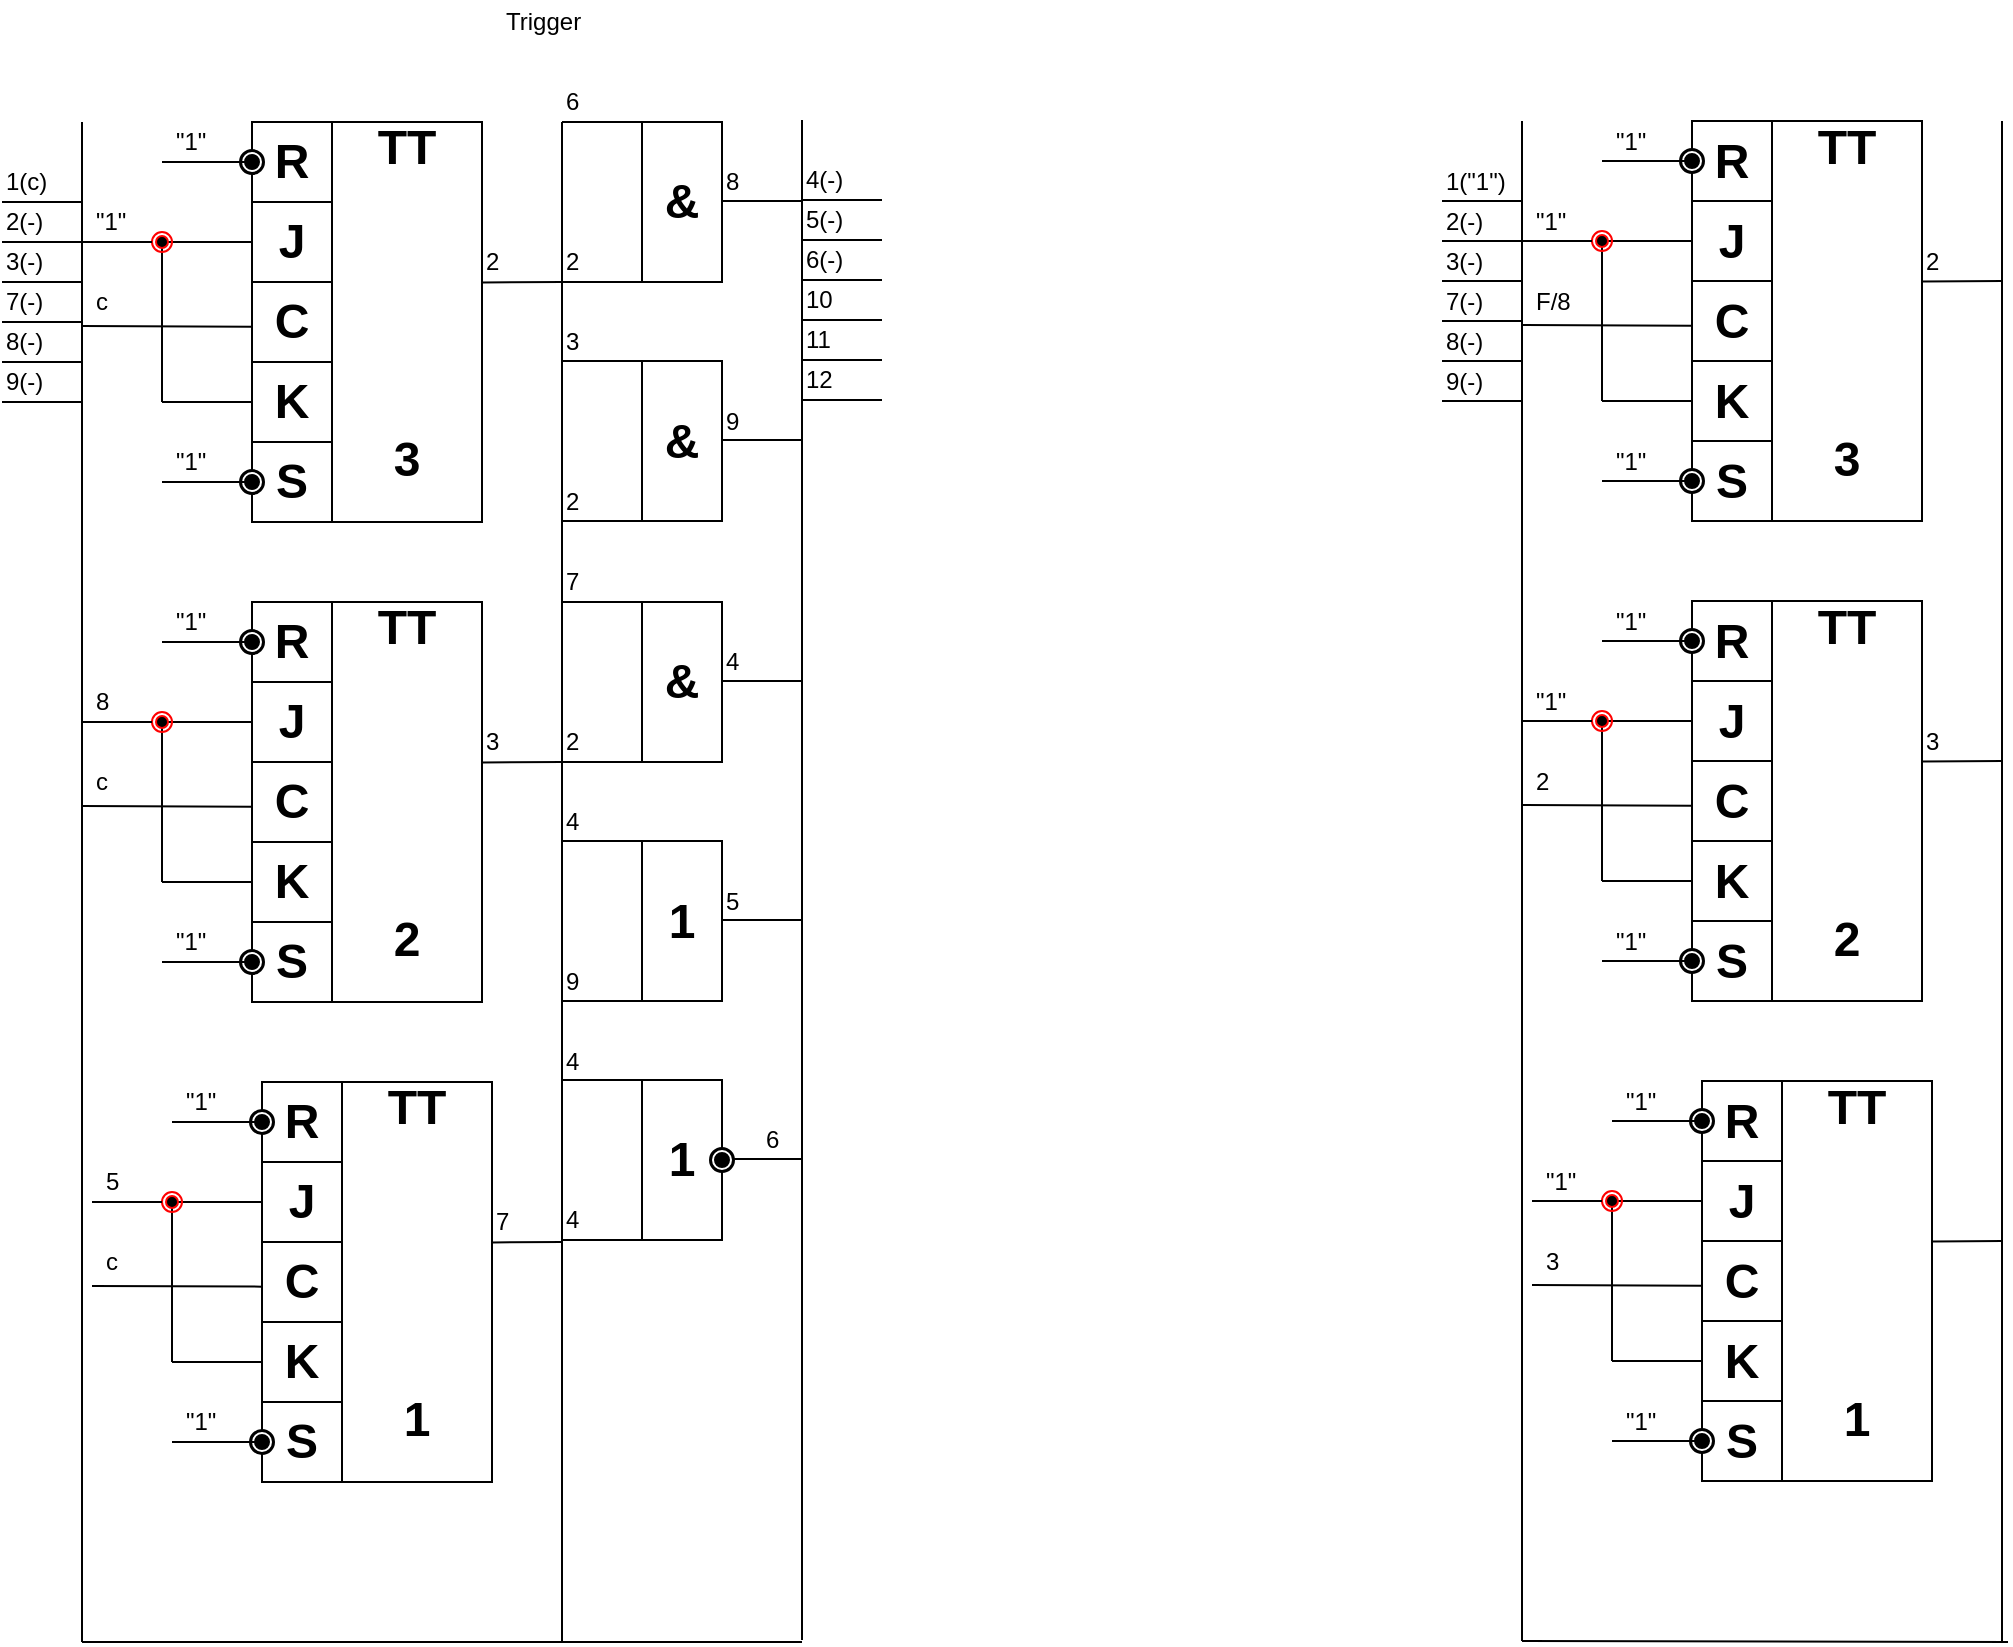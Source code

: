 <mxfile version="12.2.4" type="github" pages="1">
  <diagram name="Page-1" id="2a216829-ef6e-dabb-86c1-c78162f3ba2b">
    <mxGraphModel dx="805" dy="818" grid="0" gridSize="10" guides="1" tooltips="1" connect="1" arrows="1" fold="1" page="0" pageScale="1" pageWidth="850" pageHeight="1100" background="#ffffff" math="0" shadow="0">
      <root>
        <mxCell id="0"/>
        <mxCell id="1" parent="0"/>
        <mxCell id="k1dP0LPrzY52dlOJO-ra-1" value="" style="endArrow=none;html=1;" parent="1" edge="1">
          <mxGeometry width="50" height="50" relative="1" as="geometry">
            <mxPoint x="80" y="800" as="sourcePoint"/>
            <mxPoint x="80" y="40" as="targetPoint"/>
          </mxGeometry>
        </mxCell>
        <mxCell id="k1dP0LPrzY52dlOJO-ra-2" value="" style="endArrow=none;html=1;" parent="1" edge="1">
          <mxGeometry width="50" height="50" relative="1" as="geometry">
            <mxPoint x="80" y="800" as="sourcePoint"/>
            <mxPoint x="440" y="800" as="targetPoint"/>
          </mxGeometry>
        </mxCell>
        <mxCell id="k1dP0LPrzY52dlOJO-ra-4" value="" style="endArrow=none;html=1;" parent="1" edge="1">
          <mxGeometry width="50" height="50" relative="1" as="geometry">
            <mxPoint x="440" y="799" as="sourcePoint"/>
            <mxPoint x="440" y="39" as="targetPoint"/>
          </mxGeometry>
        </mxCell>
        <mxCell id="k1dP0LPrzY52dlOJO-ra-5" value="6" style="text;html=1;resizable=0;points=[];autosize=1;align=left;verticalAlign=top;spacingTop=-4;" parent="1" vertex="1">
          <mxGeometry x="320" y="20" width="20" height="20" as="geometry"/>
        </mxCell>
        <mxCell id="k1dP0LPrzY52dlOJO-ra-6" value="&lt;h1 style=&quot;line-height: 80%&quot;&gt;&amp;nbsp; &amp;nbsp; &amp;nbsp; TT&lt;/h1&gt;&lt;div&gt;&lt;br&gt;&lt;/div&gt;&lt;div&gt;&lt;br&gt;&lt;/div&gt;&lt;div&gt;&lt;br&gt;&lt;/div&gt;&lt;div&gt;&lt;br&gt;&lt;/div&gt;&lt;div&gt;&lt;br&gt;&lt;/div&gt;&lt;div&gt;&amp;nbsp;&lt;/div&gt;&lt;div&gt;&lt;br&gt;&lt;/div&gt;&lt;h1&gt;&amp;nbsp; &amp;nbsp; &amp;nbsp; 3&lt;/h1&gt;&lt;div&gt;&lt;br&gt;&lt;/div&gt;" style="rounded=0;whiteSpace=wrap;html=1;" parent="1" vertex="1">
          <mxGeometry x="165" y="40" width="115" height="200" as="geometry"/>
        </mxCell>
        <mxCell id="k1dP0LPrzY52dlOJO-ra-7" value="&lt;h1&gt;R&lt;/h1&gt;" style="rounded=0;whiteSpace=wrap;html=1;" parent="1" vertex="1">
          <mxGeometry x="165" y="40" width="40" height="40" as="geometry"/>
        </mxCell>
        <mxCell id="k1dP0LPrzY52dlOJO-ra-8" value="&lt;h1&gt;J&lt;/h1&gt;" style="rounded=0;whiteSpace=wrap;html=1;" parent="1" vertex="1">
          <mxGeometry x="165" y="80" width="40" height="40" as="geometry"/>
        </mxCell>
        <mxCell id="k1dP0LPrzY52dlOJO-ra-9" value="&lt;h1&gt;C&lt;/h1&gt;" style="rounded=0;whiteSpace=wrap;html=1;" parent="1" vertex="1">
          <mxGeometry x="165" y="120" width="40" height="40" as="geometry"/>
        </mxCell>
        <mxCell id="k1dP0LPrzY52dlOJO-ra-10" value="&lt;h1&gt;K&lt;/h1&gt;" style="rounded=0;whiteSpace=wrap;html=1;" parent="1" vertex="1">
          <mxGeometry x="165" y="160" width="40" height="40" as="geometry"/>
        </mxCell>
        <mxCell id="k1dP0LPrzY52dlOJO-ra-11" value="&lt;h1&gt;S&lt;/h1&gt;" style="rounded=0;whiteSpace=wrap;html=1;" parent="1" vertex="1">
          <mxGeometry x="165" y="200" width="40" height="40" as="geometry"/>
        </mxCell>
        <mxCell id="k1dP0LPrzY52dlOJO-ra-12" value="" style="endArrow=none;html=1;entryX=0;entryY=0.5;entryDx=0;entryDy=0;" parent="1" source="WL3TQ0erAcFO7EWSoYhy-1" target="k1dP0LPrzY52dlOJO-ra-8" edge="1">
          <mxGeometry width="50" height="50" relative="1" as="geometry">
            <mxPoint x="80" y="100" as="sourcePoint"/>
            <mxPoint x="120" y="100" as="targetPoint"/>
            <Array as="points">
              <mxPoint x="120" y="100"/>
            </Array>
          </mxGeometry>
        </mxCell>
        <mxCell id="k1dP0LPrzY52dlOJO-ra-13" value="" style="shape=mxgraph.bpmn.shape;html=1;verticalLabelPosition=bottom;labelBackgroundColor=#ffffff;verticalAlign=top;align=center;perimeter=ellipsePerimeter;outlineConnect=0;outline=end;symbol=terminate;" parent="1" vertex="1">
          <mxGeometry x="160" y="55" width="10" height="10" as="geometry"/>
        </mxCell>
        <mxCell id="k1dP0LPrzY52dlOJO-ra-14" value="" style="shape=mxgraph.bpmn.shape;html=1;verticalLabelPosition=bottom;labelBackgroundColor=#ffffff;verticalAlign=top;align=center;perimeter=ellipsePerimeter;outlineConnect=0;outline=end;symbol=terminate;" parent="1" vertex="1">
          <mxGeometry x="160" y="215" width="10" height="10" as="geometry"/>
        </mxCell>
        <mxCell id="k1dP0LPrzY52dlOJO-ra-16" value="" style="endArrow=none;html=1;" parent="1" edge="1">
          <mxGeometry width="50" height="50" relative="1" as="geometry">
            <mxPoint x="120" y="180" as="sourcePoint"/>
            <mxPoint x="120" y="100" as="targetPoint"/>
          </mxGeometry>
        </mxCell>
        <mxCell id="k1dP0LPrzY52dlOJO-ra-17" value="" style="endArrow=none;html=1;entryX=0;entryY=0.5;entryDx=0;entryDy=0;" parent="1" target="k1dP0LPrzY52dlOJO-ra-10" edge="1">
          <mxGeometry width="50" height="50" relative="1" as="geometry">
            <mxPoint x="120" y="180" as="sourcePoint"/>
            <mxPoint x="120" y="100" as="targetPoint"/>
          </mxGeometry>
        </mxCell>
        <mxCell id="k1dP0LPrzY52dlOJO-ra-18" value="" style="endArrow=none;html=1;entryX=0;entryY=0.5;entryDx=0;entryDy=0;" parent="1" edge="1">
          <mxGeometry width="50" height="50" relative="1" as="geometry">
            <mxPoint x="120" y="220" as="sourcePoint"/>
            <mxPoint x="165" y="220" as="targetPoint"/>
          </mxGeometry>
        </mxCell>
        <mxCell id="k1dP0LPrzY52dlOJO-ra-19" value="&quot;1&quot;" style="text;html=1;resizable=0;points=[];autosize=1;align=left;verticalAlign=top;spacingTop=-4;" parent="1" vertex="1">
          <mxGeometry x="125" y="200" width="30" height="20" as="geometry"/>
        </mxCell>
        <mxCell id="k1dP0LPrzY52dlOJO-ra-20" value="" style="endArrow=none;html=1;entryX=0;entryY=0.5;entryDx=0;entryDy=0;" parent="1" edge="1">
          <mxGeometry width="50" height="50" relative="1" as="geometry">
            <mxPoint x="120" y="60" as="sourcePoint"/>
            <mxPoint x="165" y="60" as="targetPoint"/>
          </mxGeometry>
        </mxCell>
        <mxCell id="k1dP0LPrzY52dlOJO-ra-21" value="&quot;1&quot;" style="text;html=1;resizable=0;points=[];autosize=1;align=left;verticalAlign=top;spacingTop=-4;" parent="1" vertex="1">
          <mxGeometry x="125" y="40" width="30" height="20" as="geometry"/>
        </mxCell>
        <mxCell id="k1dP0LPrzY52dlOJO-ra-22" value="&quot;1&quot;" style="text;html=1;resizable=0;points=[];autosize=1;align=left;verticalAlign=top;spacingTop=-4;" parent="1" vertex="1">
          <mxGeometry x="85" y="80" width="30" height="20" as="geometry"/>
        </mxCell>
        <mxCell id="k1dP0LPrzY52dlOJO-ra-23" value="" style="endArrow=none;html=1;" parent="1" edge="1">
          <mxGeometry width="50" height="50" relative="1" as="geometry">
            <mxPoint x="40" y="80" as="sourcePoint"/>
            <mxPoint x="80" y="80" as="targetPoint"/>
          </mxGeometry>
        </mxCell>
        <mxCell id="k1dP0LPrzY52dlOJO-ra-24" value="" style="endArrow=none;html=1;" parent="1" edge="1">
          <mxGeometry width="50" height="50" relative="1" as="geometry">
            <mxPoint x="40" y="100" as="sourcePoint"/>
            <mxPoint x="80" y="100" as="targetPoint"/>
          </mxGeometry>
        </mxCell>
        <mxCell id="k1dP0LPrzY52dlOJO-ra-25" value="" style="endArrow=none;html=1;" parent="1" edge="1">
          <mxGeometry width="50" height="50" relative="1" as="geometry">
            <mxPoint x="40" y="120" as="sourcePoint"/>
            <mxPoint x="80" y="120" as="targetPoint"/>
          </mxGeometry>
        </mxCell>
        <mxCell id="k1dP0LPrzY52dlOJO-ra-26" value="" style="endArrow=none;html=1;" parent="1" edge="1">
          <mxGeometry width="50" height="50" relative="1" as="geometry">
            <mxPoint x="40" y="140" as="sourcePoint"/>
            <mxPoint x="80" y="140" as="targetPoint"/>
          </mxGeometry>
        </mxCell>
        <mxCell id="k1dP0LPrzY52dlOJO-ra-27" value="" style="endArrow=none;html=1;" parent="1" edge="1">
          <mxGeometry width="50" height="50" relative="1" as="geometry">
            <mxPoint x="40" y="160" as="sourcePoint"/>
            <mxPoint x="80" y="160" as="targetPoint"/>
          </mxGeometry>
        </mxCell>
        <mxCell id="k1dP0LPrzY52dlOJO-ra-28" value="" style="endArrow=none;html=1;" parent="1" edge="1">
          <mxGeometry width="50" height="50" relative="1" as="geometry">
            <mxPoint x="40" y="180.0" as="sourcePoint"/>
            <mxPoint x="80" y="180.0" as="targetPoint"/>
          </mxGeometry>
        </mxCell>
        <mxCell id="k1dP0LPrzY52dlOJO-ra-29" value="1(c)" style="text;html=1;resizable=0;points=[];autosize=1;align=left;verticalAlign=top;spacingTop=-4;" parent="1" vertex="1">
          <mxGeometry x="40" y="60" width="40" height="20" as="geometry"/>
        </mxCell>
        <mxCell id="k1dP0LPrzY52dlOJO-ra-30" value="2(-)" style="text;html=1;resizable=0;points=[];autosize=1;align=left;verticalAlign=top;spacingTop=-4;" parent="1" vertex="1">
          <mxGeometry x="40" y="80" width="30" height="20" as="geometry"/>
        </mxCell>
        <mxCell id="k1dP0LPrzY52dlOJO-ra-31" value="3(-)" style="text;html=1;resizable=0;points=[];autosize=1;align=left;verticalAlign=top;spacingTop=-4;" parent="1" vertex="1">
          <mxGeometry x="40" y="100" width="30" height="20" as="geometry"/>
        </mxCell>
        <mxCell id="k1dP0LPrzY52dlOJO-ra-32" value="7(-)" style="text;html=1;resizable=0;points=[];autosize=1;align=left;verticalAlign=top;spacingTop=-4;" parent="1" vertex="1">
          <mxGeometry x="40" y="120" width="30" height="20" as="geometry"/>
        </mxCell>
        <mxCell id="k1dP0LPrzY52dlOJO-ra-33" value="8(-)" style="text;html=1;resizable=0;points=[];autosize=1;align=left;verticalAlign=top;spacingTop=-4;" parent="1" vertex="1">
          <mxGeometry x="40" y="140" width="30" height="20" as="geometry"/>
        </mxCell>
        <mxCell id="k1dP0LPrzY52dlOJO-ra-35" value="9(-)" style="text;html=1;resizable=0;points=[];autosize=1;align=left;verticalAlign=top;spacingTop=-4;" parent="1" vertex="1">
          <mxGeometry x="40" y="160" width="30" height="20" as="geometry"/>
        </mxCell>
        <mxCell id="k1dP0LPrzY52dlOJO-ra-36" value="" style="endArrow=none;html=1;" parent="1" edge="1">
          <mxGeometry width="50" height="50" relative="1" as="geometry">
            <mxPoint x="440" y="79" as="sourcePoint"/>
            <mxPoint x="480" y="79" as="targetPoint"/>
          </mxGeometry>
        </mxCell>
        <mxCell id="k1dP0LPrzY52dlOJO-ra-37" value="" style="endArrow=none;html=1;" parent="1" edge="1">
          <mxGeometry width="50" height="50" relative="1" as="geometry">
            <mxPoint x="440" y="99" as="sourcePoint"/>
            <mxPoint x="480" y="99" as="targetPoint"/>
          </mxGeometry>
        </mxCell>
        <mxCell id="k1dP0LPrzY52dlOJO-ra-38" value="" style="endArrow=none;html=1;" parent="1" edge="1">
          <mxGeometry width="50" height="50" relative="1" as="geometry">
            <mxPoint x="440" y="119" as="sourcePoint"/>
            <mxPoint x="480" y="119" as="targetPoint"/>
          </mxGeometry>
        </mxCell>
        <mxCell id="k1dP0LPrzY52dlOJO-ra-39" value="" style="endArrow=none;html=1;" parent="1" edge="1">
          <mxGeometry width="50" height="50" relative="1" as="geometry">
            <mxPoint x="440" y="139" as="sourcePoint"/>
            <mxPoint x="480" y="139" as="targetPoint"/>
          </mxGeometry>
        </mxCell>
        <mxCell id="k1dP0LPrzY52dlOJO-ra-40" value="" style="endArrow=none;html=1;" parent="1" edge="1">
          <mxGeometry width="50" height="50" relative="1" as="geometry">
            <mxPoint x="440" y="159" as="sourcePoint"/>
            <mxPoint x="480" y="159" as="targetPoint"/>
          </mxGeometry>
        </mxCell>
        <mxCell id="k1dP0LPrzY52dlOJO-ra-41" value="" style="endArrow=none;html=1;" parent="1" edge="1">
          <mxGeometry width="50" height="50" relative="1" as="geometry">
            <mxPoint x="440" y="179" as="sourcePoint"/>
            <mxPoint x="480" y="179" as="targetPoint"/>
          </mxGeometry>
        </mxCell>
        <mxCell id="k1dP0LPrzY52dlOJO-ra-42" value="4(-)" style="text;html=1;resizable=0;points=[];autosize=1;align=left;verticalAlign=top;spacingTop=-4;" parent="1" vertex="1">
          <mxGeometry x="440" y="59" width="30" height="20" as="geometry"/>
        </mxCell>
        <mxCell id="k1dP0LPrzY52dlOJO-ra-43" value="5(-)" style="text;html=1;resizable=0;points=[];autosize=1;align=left;verticalAlign=top;spacingTop=-4;" parent="1" vertex="1">
          <mxGeometry x="440" y="79" width="30" height="20" as="geometry"/>
        </mxCell>
        <mxCell id="k1dP0LPrzY52dlOJO-ra-44" value="6(-)" style="text;html=1;resizable=0;points=[];autosize=1;align=left;verticalAlign=top;spacingTop=-4;" parent="1" vertex="1">
          <mxGeometry x="440" y="99" width="30" height="20" as="geometry"/>
        </mxCell>
        <mxCell id="k1dP0LPrzY52dlOJO-ra-45" value="10" style="text;html=1;resizable=0;points=[];autosize=1;align=left;verticalAlign=top;spacingTop=-4;" parent="1" vertex="1">
          <mxGeometry x="440" y="119" width="30" height="20" as="geometry"/>
        </mxCell>
        <mxCell id="k1dP0LPrzY52dlOJO-ra-46" value="11" style="text;html=1;resizable=0;points=[];autosize=1;align=left;verticalAlign=top;spacingTop=-4;" parent="1" vertex="1">
          <mxGeometry x="440" y="139" width="30" height="20" as="geometry"/>
        </mxCell>
        <mxCell id="k1dP0LPrzY52dlOJO-ra-47" value="12" style="text;html=1;resizable=0;points=[];autosize=1;align=left;verticalAlign=top;spacingTop=-4;" parent="1" vertex="1">
          <mxGeometry x="440" y="159" width="30" height="20" as="geometry"/>
        </mxCell>
        <mxCell id="WL3TQ0erAcFO7EWSoYhy-1" value="" style="ellipse;html=1;shape=endState;fillColor=#000000;strokeColor=#ff0000;" parent="1" vertex="1">
          <mxGeometry x="115" y="95" width="10" height="10" as="geometry"/>
        </mxCell>
        <mxCell id="WL3TQ0erAcFO7EWSoYhy-2" value="" style="endArrow=none;html=1;entryX=0;entryY=0.5;entryDx=0;entryDy=0;" parent="1" target="WL3TQ0erAcFO7EWSoYhy-1" edge="1">
          <mxGeometry width="50" height="50" relative="1" as="geometry">
            <mxPoint x="80.0" y="100" as="sourcePoint"/>
            <mxPoint x="165" y="100" as="targetPoint"/>
            <Array as="points"/>
          </mxGeometry>
        </mxCell>
        <mxCell id="WL3TQ0erAcFO7EWSoYhy-3" value="" style="endArrow=none;html=1;entryX=0.002;entryY=0.558;entryDx=0;entryDy=0;entryPerimeter=0;" parent="1" target="k1dP0LPrzY52dlOJO-ra-9" edge="1">
          <mxGeometry width="50" height="50" relative="1" as="geometry">
            <mxPoint x="80" y="142" as="sourcePoint"/>
            <mxPoint x="150" y="110" as="targetPoint"/>
          </mxGeometry>
        </mxCell>
        <mxCell id="WL3TQ0erAcFO7EWSoYhy-4" value="c" style="text;html=1;resizable=0;points=[];autosize=1;align=left;verticalAlign=top;spacingTop=-4;" parent="1" vertex="1">
          <mxGeometry x="85" y="120" width="20" height="20" as="geometry"/>
        </mxCell>
        <mxCell id="WL3TQ0erAcFO7EWSoYhy-6" value="" style="endArrow=none;html=1;exitX=1.001;exitY=0.401;exitDx=0;exitDy=0;exitPerimeter=0;" parent="1" source="k1dP0LPrzY52dlOJO-ra-6" edge="1">
          <mxGeometry width="50" height="50" relative="1" as="geometry">
            <mxPoint x="280" y="160" as="sourcePoint"/>
            <mxPoint x="320" y="120" as="targetPoint"/>
          </mxGeometry>
        </mxCell>
        <mxCell id="WL3TQ0erAcFO7EWSoYhy-7" value="2" style="text;html=1;resizable=0;points=[];autosize=1;align=left;verticalAlign=top;spacingTop=-4;" parent="1" vertex="1">
          <mxGeometry x="280" y="100" width="20" height="20" as="geometry"/>
        </mxCell>
        <mxCell id="WL3TQ0erAcFO7EWSoYhy-8" value="" style="endArrow=none;html=1;" parent="1" edge="1">
          <mxGeometry width="50" height="50" relative="1" as="geometry">
            <mxPoint x="320" y="800" as="sourcePoint"/>
            <mxPoint x="320" y="40" as="targetPoint"/>
          </mxGeometry>
        </mxCell>
        <mxCell id="WL3TQ0erAcFO7EWSoYhy-9" value="&lt;h1 style=&quot;line-height: 80%&quot;&gt;&amp;nbsp; &amp;nbsp; &amp;nbsp; TT&lt;/h1&gt;&lt;div&gt;&lt;br&gt;&lt;/div&gt;&lt;div&gt;&lt;br&gt;&lt;/div&gt;&lt;div&gt;&lt;br&gt;&lt;/div&gt;&lt;div&gt;&lt;br&gt;&lt;/div&gt;&lt;div&gt;&lt;br&gt;&lt;/div&gt;&lt;div&gt;&lt;br&gt;&lt;/div&gt;&lt;div&gt;&lt;br&gt;&lt;/div&gt;&lt;h1&gt;&amp;nbsp; &amp;nbsp; &amp;nbsp; 2&lt;/h1&gt;&lt;div&gt;&lt;br&gt;&lt;/div&gt;" style="rounded=0;whiteSpace=wrap;html=1;" parent="1" vertex="1">
          <mxGeometry x="165" y="280" width="115" height="200" as="geometry"/>
        </mxCell>
        <mxCell id="WL3TQ0erAcFO7EWSoYhy-10" value="&lt;h1&gt;R&lt;/h1&gt;" style="rounded=0;whiteSpace=wrap;html=1;" parent="1" vertex="1">
          <mxGeometry x="165" y="280" width="40" height="40" as="geometry"/>
        </mxCell>
        <mxCell id="WL3TQ0erAcFO7EWSoYhy-11" value="&lt;h1&gt;J&lt;/h1&gt;" style="rounded=0;whiteSpace=wrap;html=1;" parent="1" vertex="1">
          <mxGeometry x="165" y="320" width="40" height="40" as="geometry"/>
        </mxCell>
        <mxCell id="WL3TQ0erAcFO7EWSoYhy-12" value="&lt;h1&gt;C&lt;/h1&gt;" style="rounded=0;whiteSpace=wrap;html=1;" parent="1" vertex="1">
          <mxGeometry x="165" y="360" width="40" height="40" as="geometry"/>
        </mxCell>
        <mxCell id="WL3TQ0erAcFO7EWSoYhy-13" value="&lt;h1&gt;K&lt;/h1&gt;" style="rounded=0;whiteSpace=wrap;html=1;" parent="1" vertex="1">
          <mxGeometry x="165" y="400" width="40" height="40" as="geometry"/>
        </mxCell>
        <mxCell id="WL3TQ0erAcFO7EWSoYhy-14" value="&lt;h1&gt;S&lt;/h1&gt;" style="rounded=0;whiteSpace=wrap;html=1;" parent="1" vertex="1">
          <mxGeometry x="165" y="440" width="40" height="40" as="geometry"/>
        </mxCell>
        <mxCell id="WL3TQ0erAcFO7EWSoYhy-15" value="" style="endArrow=none;html=1;entryX=0;entryY=0.5;entryDx=0;entryDy=0;" parent="1" source="WL3TQ0erAcFO7EWSoYhy-25" target="WL3TQ0erAcFO7EWSoYhy-11" edge="1">
          <mxGeometry width="50" height="50" relative="1" as="geometry">
            <mxPoint x="80" y="340" as="sourcePoint"/>
            <mxPoint x="120" y="340" as="targetPoint"/>
            <Array as="points">
              <mxPoint x="120" y="340"/>
            </Array>
          </mxGeometry>
        </mxCell>
        <mxCell id="WL3TQ0erAcFO7EWSoYhy-16" value="" style="shape=mxgraph.bpmn.shape;html=1;verticalLabelPosition=bottom;labelBackgroundColor=#ffffff;verticalAlign=top;align=center;perimeter=ellipsePerimeter;outlineConnect=0;outline=end;symbol=terminate;" parent="1" vertex="1">
          <mxGeometry x="160" y="295" width="10" height="10" as="geometry"/>
        </mxCell>
        <mxCell id="WL3TQ0erAcFO7EWSoYhy-17" value="" style="shape=mxgraph.bpmn.shape;html=1;verticalLabelPosition=bottom;labelBackgroundColor=#ffffff;verticalAlign=top;align=center;perimeter=ellipsePerimeter;outlineConnect=0;outline=end;symbol=terminate;" parent="1" vertex="1">
          <mxGeometry x="160" y="455" width="10" height="10" as="geometry"/>
        </mxCell>
        <mxCell id="WL3TQ0erAcFO7EWSoYhy-18" value="" style="endArrow=none;html=1;" parent="1" edge="1">
          <mxGeometry width="50" height="50" relative="1" as="geometry">
            <mxPoint x="120" y="420" as="sourcePoint"/>
            <mxPoint x="120" y="340" as="targetPoint"/>
          </mxGeometry>
        </mxCell>
        <mxCell id="WL3TQ0erAcFO7EWSoYhy-19" value="" style="endArrow=none;html=1;entryX=0;entryY=0.5;entryDx=0;entryDy=0;" parent="1" target="WL3TQ0erAcFO7EWSoYhy-13" edge="1">
          <mxGeometry width="50" height="50" relative="1" as="geometry">
            <mxPoint x="120" y="420" as="sourcePoint"/>
            <mxPoint x="120" y="340" as="targetPoint"/>
          </mxGeometry>
        </mxCell>
        <mxCell id="WL3TQ0erAcFO7EWSoYhy-20" value="" style="endArrow=none;html=1;entryX=0;entryY=0.5;entryDx=0;entryDy=0;" parent="1" edge="1">
          <mxGeometry width="50" height="50" relative="1" as="geometry">
            <mxPoint x="120" y="460" as="sourcePoint"/>
            <mxPoint x="165" y="460" as="targetPoint"/>
          </mxGeometry>
        </mxCell>
        <mxCell id="WL3TQ0erAcFO7EWSoYhy-21" value="&quot;1&quot;" style="text;html=1;resizable=0;points=[];autosize=1;align=left;verticalAlign=top;spacingTop=-4;" parent="1" vertex="1">
          <mxGeometry x="125" y="440" width="30" height="20" as="geometry"/>
        </mxCell>
        <mxCell id="WL3TQ0erAcFO7EWSoYhy-22" value="" style="endArrow=none;html=1;entryX=0;entryY=0.5;entryDx=0;entryDy=0;" parent="1" edge="1">
          <mxGeometry width="50" height="50" relative="1" as="geometry">
            <mxPoint x="120" y="300" as="sourcePoint"/>
            <mxPoint x="165" y="300" as="targetPoint"/>
          </mxGeometry>
        </mxCell>
        <mxCell id="WL3TQ0erAcFO7EWSoYhy-23" value="&quot;1&quot;" style="text;html=1;resizable=0;points=[];autosize=1;align=left;verticalAlign=top;spacingTop=-4;" parent="1" vertex="1">
          <mxGeometry x="125" y="280" width="30" height="20" as="geometry"/>
        </mxCell>
        <mxCell id="WL3TQ0erAcFO7EWSoYhy-24" value="8" style="text;html=1;resizable=0;points=[];autosize=1;align=left;verticalAlign=top;spacingTop=-4;" parent="1" vertex="1">
          <mxGeometry x="85" y="320" width="20" height="20" as="geometry"/>
        </mxCell>
        <mxCell id="WL3TQ0erAcFO7EWSoYhy-25" value="" style="ellipse;html=1;shape=endState;fillColor=#000000;strokeColor=#ff0000;" parent="1" vertex="1">
          <mxGeometry x="115" y="335" width="10" height="10" as="geometry"/>
        </mxCell>
        <mxCell id="WL3TQ0erAcFO7EWSoYhy-26" value="" style="endArrow=none;html=1;entryX=0;entryY=0.5;entryDx=0;entryDy=0;" parent="1" target="WL3TQ0erAcFO7EWSoYhy-25" edge="1">
          <mxGeometry width="50" height="50" relative="1" as="geometry">
            <mxPoint x="80" y="340" as="sourcePoint"/>
            <mxPoint x="165" y="340" as="targetPoint"/>
            <Array as="points"/>
          </mxGeometry>
        </mxCell>
        <mxCell id="WL3TQ0erAcFO7EWSoYhy-27" value="" style="endArrow=none;html=1;entryX=0.002;entryY=0.558;entryDx=0;entryDy=0;entryPerimeter=0;" parent="1" target="WL3TQ0erAcFO7EWSoYhy-12" edge="1">
          <mxGeometry width="50" height="50" relative="1" as="geometry">
            <mxPoint x="80" y="382" as="sourcePoint"/>
            <mxPoint x="150" y="350" as="targetPoint"/>
          </mxGeometry>
        </mxCell>
        <mxCell id="WL3TQ0erAcFO7EWSoYhy-28" value="c" style="text;html=1;resizable=0;points=[];autosize=1;align=left;verticalAlign=top;spacingTop=-4;" parent="1" vertex="1">
          <mxGeometry x="85" y="360" width="20" height="20" as="geometry"/>
        </mxCell>
        <mxCell id="WL3TQ0erAcFO7EWSoYhy-29" value="" style="endArrow=none;html=1;exitX=1.001;exitY=0.401;exitDx=0;exitDy=0;exitPerimeter=0;" parent="1" source="WL3TQ0erAcFO7EWSoYhy-9" edge="1">
          <mxGeometry width="50" height="50" relative="1" as="geometry">
            <mxPoint x="280" y="400" as="sourcePoint"/>
            <mxPoint x="320" y="360" as="targetPoint"/>
          </mxGeometry>
        </mxCell>
        <mxCell id="WL3TQ0erAcFO7EWSoYhy-30" value="3" style="text;html=1;resizable=0;points=[];autosize=1;align=left;verticalAlign=top;spacingTop=-4;" parent="1" vertex="1">
          <mxGeometry x="280" y="340" width="20" height="20" as="geometry"/>
        </mxCell>
        <mxCell id="WL3TQ0erAcFO7EWSoYhy-31" value="&lt;h1 style=&quot;line-height: 80%&quot;&gt;&amp;nbsp; &amp;nbsp; &amp;nbsp; TT&lt;/h1&gt;&lt;div&gt;&lt;br&gt;&lt;/div&gt;&lt;div&gt;&lt;br&gt;&lt;/div&gt;&lt;div&gt;&lt;br&gt;&lt;/div&gt;&lt;div&gt;&lt;br&gt;&lt;/div&gt;&lt;div&gt;&lt;br&gt;&lt;/div&gt;&lt;div&gt;&lt;br&gt;&lt;/div&gt;&lt;div&gt;&lt;br&gt;&lt;/div&gt;&lt;h1&gt;&amp;nbsp; &amp;nbsp; &amp;nbsp; 1&lt;/h1&gt;&lt;div&gt;&lt;br&gt;&lt;/div&gt;" style="rounded=0;whiteSpace=wrap;html=1;" parent="1" vertex="1">
          <mxGeometry x="170" y="520" width="115" height="200" as="geometry"/>
        </mxCell>
        <mxCell id="WL3TQ0erAcFO7EWSoYhy-32" value="&lt;h1&gt;R&lt;/h1&gt;" style="rounded=0;whiteSpace=wrap;html=1;" parent="1" vertex="1">
          <mxGeometry x="170" y="520" width="40" height="40" as="geometry"/>
        </mxCell>
        <mxCell id="WL3TQ0erAcFO7EWSoYhy-33" value="&lt;h1&gt;J&lt;/h1&gt;" style="rounded=0;whiteSpace=wrap;html=1;" parent="1" vertex="1">
          <mxGeometry x="170" y="560" width="40" height="40" as="geometry"/>
        </mxCell>
        <mxCell id="WL3TQ0erAcFO7EWSoYhy-34" value="&lt;h1&gt;C&lt;/h1&gt;" style="rounded=0;whiteSpace=wrap;html=1;" parent="1" vertex="1">
          <mxGeometry x="170" y="600" width="40" height="40" as="geometry"/>
        </mxCell>
        <mxCell id="WL3TQ0erAcFO7EWSoYhy-35" value="&lt;h1&gt;K&lt;/h1&gt;" style="rounded=0;whiteSpace=wrap;html=1;" parent="1" vertex="1">
          <mxGeometry x="170" y="640" width="40" height="40" as="geometry"/>
        </mxCell>
        <mxCell id="WL3TQ0erAcFO7EWSoYhy-36" value="&lt;h1&gt;S&lt;/h1&gt;" style="rounded=0;whiteSpace=wrap;html=1;" parent="1" vertex="1">
          <mxGeometry x="170" y="680" width="40" height="40" as="geometry"/>
        </mxCell>
        <mxCell id="WL3TQ0erAcFO7EWSoYhy-37" value="" style="endArrow=none;html=1;entryX=0;entryY=0.5;entryDx=0;entryDy=0;" parent="1" source="WL3TQ0erAcFO7EWSoYhy-47" target="WL3TQ0erAcFO7EWSoYhy-33" edge="1">
          <mxGeometry width="50" height="50" relative="1" as="geometry">
            <mxPoint x="85" y="580" as="sourcePoint"/>
            <mxPoint x="125" y="580" as="targetPoint"/>
            <Array as="points">
              <mxPoint x="125" y="580"/>
            </Array>
          </mxGeometry>
        </mxCell>
        <mxCell id="WL3TQ0erAcFO7EWSoYhy-38" value="" style="shape=mxgraph.bpmn.shape;html=1;verticalLabelPosition=bottom;labelBackgroundColor=#ffffff;verticalAlign=top;align=center;perimeter=ellipsePerimeter;outlineConnect=0;outline=end;symbol=terminate;" parent="1" vertex="1">
          <mxGeometry x="165" y="535" width="10" height="10" as="geometry"/>
        </mxCell>
        <mxCell id="WL3TQ0erAcFO7EWSoYhy-39" value="" style="shape=mxgraph.bpmn.shape;html=1;verticalLabelPosition=bottom;labelBackgroundColor=#ffffff;verticalAlign=top;align=center;perimeter=ellipsePerimeter;outlineConnect=0;outline=end;symbol=terminate;" parent="1" vertex="1">
          <mxGeometry x="165" y="695" width="10" height="10" as="geometry"/>
        </mxCell>
        <mxCell id="WL3TQ0erAcFO7EWSoYhy-40" value="" style="endArrow=none;html=1;" parent="1" edge="1">
          <mxGeometry width="50" height="50" relative="1" as="geometry">
            <mxPoint x="125" y="660" as="sourcePoint"/>
            <mxPoint x="125" y="580" as="targetPoint"/>
          </mxGeometry>
        </mxCell>
        <mxCell id="WL3TQ0erAcFO7EWSoYhy-41" value="" style="endArrow=none;html=1;entryX=0;entryY=0.5;entryDx=0;entryDy=0;" parent="1" target="WL3TQ0erAcFO7EWSoYhy-35" edge="1">
          <mxGeometry width="50" height="50" relative="1" as="geometry">
            <mxPoint x="125" y="660" as="sourcePoint"/>
            <mxPoint x="125" y="580" as="targetPoint"/>
          </mxGeometry>
        </mxCell>
        <mxCell id="WL3TQ0erAcFO7EWSoYhy-42" value="" style="endArrow=none;html=1;entryX=0;entryY=0.5;entryDx=0;entryDy=0;" parent="1" edge="1">
          <mxGeometry width="50" height="50" relative="1" as="geometry">
            <mxPoint x="125" y="700" as="sourcePoint"/>
            <mxPoint x="170" y="700" as="targetPoint"/>
          </mxGeometry>
        </mxCell>
        <mxCell id="WL3TQ0erAcFO7EWSoYhy-43" value="&quot;1&quot;" style="text;html=1;resizable=0;points=[];autosize=1;align=left;verticalAlign=top;spacingTop=-4;" parent="1" vertex="1">
          <mxGeometry x="130" y="680" width="30" height="20" as="geometry"/>
        </mxCell>
        <mxCell id="WL3TQ0erAcFO7EWSoYhy-44" value="" style="endArrow=none;html=1;entryX=0;entryY=0.5;entryDx=0;entryDy=0;" parent="1" edge="1">
          <mxGeometry width="50" height="50" relative="1" as="geometry">
            <mxPoint x="125" y="540" as="sourcePoint"/>
            <mxPoint x="170" y="540" as="targetPoint"/>
          </mxGeometry>
        </mxCell>
        <mxCell id="WL3TQ0erAcFO7EWSoYhy-45" value="&quot;1&quot;" style="text;html=1;resizable=0;points=[];autosize=1;align=left;verticalAlign=top;spacingTop=-4;" parent="1" vertex="1">
          <mxGeometry x="130" y="520" width="30" height="20" as="geometry"/>
        </mxCell>
        <mxCell id="WL3TQ0erAcFO7EWSoYhy-46" value="5" style="text;html=1;resizable=0;points=[];autosize=1;align=left;verticalAlign=top;spacingTop=-4;" parent="1" vertex="1">
          <mxGeometry x="90" y="560" width="20" height="20" as="geometry"/>
        </mxCell>
        <mxCell id="WL3TQ0erAcFO7EWSoYhy-47" value="" style="ellipse;html=1;shape=endState;fillColor=#000000;strokeColor=#ff0000;" parent="1" vertex="1">
          <mxGeometry x="120" y="575" width="10" height="10" as="geometry"/>
        </mxCell>
        <mxCell id="WL3TQ0erAcFO7EWSoYhy-48" value="" style="endArrow=none;html=1;entryX=0;entryY=0.5;entryDx=0;entryDy=0;" parent="1" target="WL3TQ0erAcFO7EWSoYhy-47" edge="1">
          <mxGeometry width="50" height="50" relative="1" as="geometry">
            <mxPoint x="85" y="580" as="sourcePoint"/>
            <mxPoint x="170" y="580" as="targetPoint"/>
            <Array as="points"/>
          </mxGeometry>
        </mxCell>
        <mxCell id="WL3TQ0erAcFO7EWSoYhy-49" value="" style="endArrow=none;html=1;entryX=0.002;entryY=0.558;entryDx=0;entryDy=0;entryPerimeter=0;" parent="1" target="WL3TQ0erAcFO7EWSoYhy-34" edge="1">
          <mxGeometry width="50" height="50" relative="1" as="geometry">
            <mxPoint x="85" y="622" as="sourcePoint"/>
            <mxPoint x="155" y="590" as="targetPoint"/>
          </mxGeometry>
        </mxCell>
        <mxCell id="WL3TQ0erAcFO7EWSoYhy-50" value="c" style="text;html=1;resizable=0;points=[];autosize=1;align=left;verticalAlign=top;spacingTop=-4;" parent="1" vertex="1">
          <mxGeometry x="90" y="600" width="20" height="20" as="geometry"/>
        </mxCell>
        <mxCell id="WL3TQ0erAcFO7EWSoYhy-51" value="" style="endArrow=none;html=1;exitX=1.001;exitY=0.401;exitDx=0;exitDy=0;exitPerimeter=0;" parent="1" source="WL3TQ0erAcFO7EWSoYhy-31" edge="1">
          <mxGeometry width="50" height="50" relative="1" as="geometry">
            <mxPoint x="285" y="640" as="sourcePoint"/>
            <mxPoint x="320" y="600" as="targetPoint"/>
          </mxGeometry>
        </mxCell>
        <mxCell id="WL3TQ0erAcFO7EWSoYhy-52" value="7" style="text;html=1;resizable=0;points=[];autosize=1;align=left;verticalAlign=top;spacingTop=-4;" parent="1" vertex="1">
          <mxGeometry x="285" y="580" width="20" height="20" as="geometry"/>
        </mxCell>
        <mxCell id="WL3TQ0erAcFO7EWSoYhy-54" value="&lt;h1&gt;&amp;amp;&lt;/h1&gt;" style="rounded=0;whiteSpace=wrap;html=1;" parent="1" vertex="1">
          <mxGeometry x="360" y="40" width="40" height="80" as="geometry"/>
        </mxCell>
        <mxCell id="WL3TQ0erAcFO7EWSoYhy-55" value="" style="endArrow=none;html=1;entryX=0;entryY=0;entryDx=0;entryDy=0;entryPerimeter=0;" parent="1" target="WL3TQ0erAcFO7EWSoYhy-54" edge="1">
          <mxGeometry width="50" height="50" relative="1" as="geometry">
            <mxPoint x="320" y="40" as="sourcePoint"/>
            <mxPoint x="370" y="10" as="targetPoint"/>
          </mxGeometry>
        </mxCell>
        <mxCell id="WL3TQ0erAcFO7EWSoYhy-56" value="" style="endArrow=none;html=1;entryX=0;entryY=0;entryDx=0;entryDy=0;entryPerimeter=0;" parent="1" edge="1">
          <mxGeometry width="50" height="50" relative="1" as="geometry">
            <mxPoint x="320" y="120" as="sourcePoint"/>
            <mxPoint x="360" y="120" as="targetPoint"/>
          </mxGeometry>
        </mxCell>
        <mxCell id="WL3TQ0erAcFO7EWSoYhy-57" value="2" style="text;html=1;resizable=0;points=[];autosize=1;align=left;verticalAlign=top;spacingTop=-4;" parent="1" vertex="1">
          <mxGeometry x="320" y="100" width="20" height="20" as="geometry"/>
        </mxCell>
        <mxCell id="WL3TQ0erAcFO7EWSoYhy-59" value="" style="endArrow=none;html=1;entryX=0;entryY=0;entryDx=0;entryDy=0;entryPerimeter=0;" parent="1" edge="1">
          <mxGeometry width="50" height="50" relative="1" as="geometry">
            <mxPoint x="400" y="79.5" as="sourcePoint"/>
            <mxPoint x="440" y="79.5" as="targetPoint"/>
          </mxGeometry>
        </mxCell>
        <mxCell id="WL3TQ0erAcFO7EWSoYhy-60" value="8" style="text;html=1;resizable=0;points=[];autosize=1;align=left;verticalAlign=top;spacingTop=-4;" parent="1" vertex="1">
          <mxGeometry x="400" y="60" width="20" height="20" as="geometry"/>
        </mxCell>
        <mxCell id="WL3TQ0erAcFO7EWSoYhy-61" value="&lt;h1&gt;&amp;amp;&lt;/h1&gt;" style="rounded=0;whiteSpace=wrap;html=1;" parent="1" vertex="1">
          <mxGeometry x="360" y="159.5" width="40" height="80" as="geometry"/>
        </mxCell>
        <mxCell id="WL3TQ0erAcFO7EWSoYhy-62" value="" style="endArrow=none;html=1;entryX=0;entryY=0;entryDx=0;entryDy=0;entryPerimeter=0;" parent="1" target="WL3TQ0erAcFO7EWSoYhy-61" edge="1">
          <mxGeometry width="50" height="50" relative="1" as="geometry">
            <mxPoint x="320" y="159.5" as="sourcePoint"/>
            <mxPoint x="370" y="129.5" as="targetPoint"/>
          </mxGeometry>
        </mxCell>
        <mxCell id="WL3TQ0erAcFO7EWSoYhy-63" value="" style="endArrow=none;html=1;entryX=0;entryY=0;entryDx=0;entryDy=0;entryPerimeter=0;" parent="1" edge="1">
          <mxGeometry width="50" height="50" relative="1" as="geometry">
            <mxPoint x="320" y="239.5" as="sourcePoint"/>
            <mxPoint x="360" y="239.5" as="targetPoint"/>
          </mxGeometry>
        </mxCell>
        <mxCell id="WL3TQ0erAcFO7EWSoYhy-64" value="2" style="text;html=1;resizable=0;points=[];autosize=1;align=left;verticalAlign=top;spacingTop=-4;" parent="1" vertex="1">
          <mxGeometry x="320" y="219.5" width="20" height="20" as="geometry"/>
        </mxCell>
        <mxCell id="WL3TQ0erAcFO7EWSoYhy-65" value="" style="endArrow=none;html=1;entryX=0;entryY=0;entryDx=0;entryDy=0;entryPerimeter=0;" parent="1" edge="1">
          <mxGeometry width="50" height="50" relative="1" as="geometry">
            <mxPoint x="400" y="199" as="sourcePoint"/>
            <mxPoint x="440" y="199" as="targetPoint"/>
          </mxGeometry>
        </mxCell>
        <mxCell id="WL3TQ0erAcFO7EWSoYhy-66" value="9" style="text;html=1;resizable=0;points=[];autosize=1;align=left;verticalAlign=top;spacingTop=-4;" parent="1" vertex="1">
          <mxGeometry x="400" y="179.5" width="20" height="20" as="geometry"/>
        </mxCell>
        <mxCell id="WL3TQ0erAcFO7EWSoYhy-67" value="&lt;h1&gt;&amp;amp;&lt;/h1&gt;" style="rounded=0;whiteSpace=wrap;html=1;" parent="1" vertex="1">
          <mxGeometry x="360" y="280" width="40" height="80" as="geometry"/>
        </mxCell>
        <mxCell id="WL3TQ0erAcFO7EWSoYhy-68" value="" style="endArrow=none;html=1;entryX=0;entryY=0;entryDx=0;entryDy=0;entryPerimeter=0;" parent="1" target="WL3TQ0erAcFO7EWSoYhy-67" edge="1">
          <mxGeometry width="50" height="50" relative="1" as="geometry">
            <mxPoint x="320" y="280" as="sourcePoint"/>
            <mxPoint x="370" y="250" as="targetPoint"/>
          </mxGeometry>
        </mxCell>
        <mxCell id="WL3TQ0erAcFO7EWSoYhy-69" value="" style="endArrow=none;html=1;entryX=0;entryY=0;entryDx=0;entryDy=0;entryPerimeter=0;" parent="1" edge="1">
          <mxGeometry width="50" height="50" relative="1" as="geometry">
            <mxPoint x="320" y="360" as="sourcePoint"/>
            <mxPoint x="360" y="360" as="targetPoint"/>
          </mxGeometry>
        </mxCell>
        <mxCell id="WL3TQ0erAcFO7EWSoYhy-70" value="2" style="text;html=1;resizable=0;points=[];autosize=1;align=left;verticalAlign=top;spacingTop=-4;" parent="1" vertex="1">
          <mxGeometry x="320" y="340" width="20" height="20" as="geometry"/>
        </mxCell>
        <mxCell id="WL3TQ0erAcFO7EWSoYhy-71" value="" style="endArrow=none;html=1;entryX=0;entryY=0;entryDx=0;entryDy=0;entryPerimeter=0;" parent="1" edge="1">
          <mxGeometry width="50" height="50" relative="1" as="geometry">
            <mxPoint x="400" y="319.5" as="sourcePoint"/>
            <mxPoint x="440" y="319.5" as="targetPoint"/>
          </mxGeometry>
        </mxCell>
        <mxCell id="WL3TQ0erAcFO7EWSoYhy-72" value="4" style="text;html=1;resizable=0;points=[];autosize=1;align=left;verticalAlign=top;spacingTop=-4;" parent="1" vertex="1">
          <mxGeometry x="400" y="300" width="20" height="20" as="geometry"/>
        </mxCell>
        <mxCell id="WL3TQ0erAcFO7EWSoYhy-73" value="3" style="text;html=1;resizable=0;points=[];autosize=1;align=left;verticalAlign=top;spacingTop=-4;" parent="1" vertex="1">
          <mxGeometry x="320" y="140" width="20" height="20" as="geometry"/>
        </mxCell>
        <mxCell id="WL3TQ0erAcFO7EWSoYhy-74" value="7" style="text;html=1;resizable=0;points=[];autosize=1;align=left;verticalAlign=top;spacingTop=-4;" parent="1" vertex="1">
          <mxGeometry x="320" y="260" width="20" height="20" as="geometry"/>
        </mxCell>
        <mxCell id="WL3TQ0erAcFO7EWSoYhy-75" value="&lt;h1&gt;1&lt;/h1&gt;" style="rounded=0;whiteSpace=wrap;html=1;" parent="1" vertex="1">
          <mxGeometry x="360" y="399.5" width="40" height="80" as="geometry"/>
        </mxCell>
        <mxCell id="WL3TQ0erAcFO7EWSoYhy-76" value="" style="endArrow=none;html=1;entryX=0;entryY=0;entryDx=0;entryDy=0;entryPerimeter=0;" parent="1" target="WL3TQ0erAcFO7EWSoYhy-75" edge="1">
          <mxGeometry width="50" height="50" relative="1" as="geometry">
            <mxPoint x="320" y="399.5" as="sourcePoint"/>
            <mxPoint x="370" y="369.5" as="targetPoint"/>
          </mxGeometry>
        </mxCell>
        <mxCell id="WL3TQ0erAcFO7EWSoYhy-77" value="" style="endArrow=none;html=1;entryX=0;entryY=0;entryDx=0;entryDy=0;entryPerimeter=0;" parent="1" edge="1">
          <mxGeometry width="50" height="50" relative="1" as="geometry">
            <mxPoint x="320" y="479.5" as="sourcePoint"/>
            <mxPoint x="360" y="479.5" as="targetPoint"/>
          </mxGeometry>
        </mxCell>
        <mxCell id="WL3TQ0erAcFO7EWSoYhy-78" value="9" style="text;html=1;resizable=0;points=[];autosize=1;align=left;verticalAlign=top;spacingTop=-4;" parent="1" vertex="1">
          <mxGeometry x="320" y="459.5" width="20" height="20" as="geometry"/>
        </mxCell>
        <mxCell id="WL3TQ0erAcFO7EWSoYhy-79" value="" style="endArrow=none;html=1;entryX=0;entryY=0;entryDx=0;entryDy=0;entryPerimeter=0;" parent="1" edge="1">
          <mxGeometry width="50" height="50" relative="1" as="geometry">
            <mxPoint x="400" y="439" as="sourcePoint"/>
            <mxPoint x="440" y="439" as="targetPoint"/>
          </mxGeometry>
        </mxCell>
        <mxCell id="WL3TQ0erAcFO7EWSoYhy-80" value="5" style="text;html=1;resizable=0;points=[];autosize=1;align=left;verticalAlign=top;spacingTop=-4;" parent="1" vertex="1">
          <mxGeometry x="400" y="419.5" width="20" height="20" as="geometry"/>
        </mxCell>
        <mxCell id="WL3TQ0erAcFO7EWSoYhy-81" value="4" style="text;html=1;resizable=0;points=[];autosize=1;align=left;verticalAlign=top;spacingTop=-4;" parent="1" vertex="1">
          <mxGeometry x="320" y="380" width="20" height="20" as="geometry"/>
        </mxCell>
        <mxCell id="WL3TQ0erAcFO7EWSoYhy-82" value="&lt;h1&gt;1&lt;/h1&gt;" style="rounded=0;whiteSpace=wrap;html=1;" parent="1" vertex="1">
          <mxGeometry x="360" y="519" width="40" height="80" as="geometry"/>
        </mxCell>
        <mxCell id="WL3TQ0erAcFO7EWSoYhy-83" value="" style="endArrow=none;html=1;entryX=0;entryY=0;entryDx=0;entryDy=0;entryPerimeter=0;" parent="1" target="WL3TQ0erAcFO7EWSoYhy-82" edge="1">
          <mxGeometry width="50" height="50" relative="1" as="geometry">
            <mxPoint x="320" y="519.0" as="sourcePoint"/>
            <mxPoint x="370" y="489" as="targetPoint"/>
          </mxGeometry>
        </mxCell>
        <mxCell id="WL3TQ0erAcFO7EWSoYhy-84" value="" style="endArrow=none;html=1;entryX=0;entryY=0;entryDx=0;entryDy=0;entryPerimeter=0;" parent="1" edge="1">
          <mxGeometry width="50" height="50" relative="1" as="geometry">
            <mxPoint x="320" y="599.0" as="sourcePoint"/>
            <mxPoint x="360" y="599.0" as="targetPoint"/>
          </mxGeometry>
        </mxCell>
        <mxCell id="WL3TQ0erAcFO7EWSoYhy-85" value="4" style="text;html=1;resizable=0;points=[];autosize=1;align=left;verticalAlign=top;spacingTop=-4;" parent="1" vertex="1">
          <mxGeometry x="320" y="579" width="20" height="20" as="geometry"/>
        </mxCell>
        <mxCell id="WL3TQ0erAcFO7EWSoYhy-86" value="" style="endArrow=none;html=1;entryX=0;entryY=0;entryDx=0;entryDy=0;entryPerimeter=0;" parent="1" edge="1">
          <mxGeometry width="50" height="50" relative="1" as="geometry">
            <mxPoint x="400" y="558.5" as="sourcePoint"/>
            <mxPoint x="440" y="558.5" as="targetPoint"/>
          </mxGeometry>
        </mxCell>
        <mxCell id="WL3TQ0erAcFO7EWSoYhy-87" value="6" style="text;html=1;resizable=0;points=[];autosize=1;align=left;verticalAlign=top;spacingTop=-4;" parent="1" vertex="1">
          <mxGeometry x="420" y="539" width="20" height="20" as="geometry"/>
        </mxCell>
        <mxCell id="WL3TQ0erAcFO7EWSoYhy-88" value="4" style="text;html=1;resizable=0;points=[];autosize=1;align=left;verticalAlign=top;spacingTop=-4;" parent="1" vertex="1">
          <mxGeometry x="320" y="499.5" width="20" height="20" as="geometry"/>
        </mxCell>
        <mxCell id="WL3TQ0erAcFO7EWSoYhy-89" value="" style="shape=mxgraph.bpmn.shape;html=1;verticalLabelPosition=bottom;labelBackgroundColor=#ffffff;verticalAlign=top;align=center;perimeter=ellipsePerimeter;outlineConnect=0;outline=end;symbol=terminate;" parent="1" vertex="1">
          <mxGeometry x="395" y="554" width="10" height="10" as="geometry"/>
        </mxCell>
        <mxCell id="WL3TQ0erAcFO7EWSoYhy-90" value="Trigger" style="text;html=1;resizable=0;points=[];autosize=1;align=left;verticalAlign=top;spacingTop=-4;" parent="1" vertex="1">
          <mxGeometry x="290" y="-20.5" width="50" height="20" as="geometry"/>
        </mxCell>
        <mxCell id="WL3TQ0erAcFO7EWSoYhy-91" value="" style="endArrow=none;html=1;" parent="1" edge="1">
          <mxGeometry width="50" height="50" relative="1" as="geometry">
            <mxPoint x="800" y="799.5" as="sourcePoint"/>
            <mxPoint x="800" y="39.5" as="targetPoint"/>
          </mxGeometry>
        </mxCell>
        <mxCell id="WL3TQ0erAcFO7EWSoYhy-92" value="" style="endArrow=none;html=1;" parent="1" edge="1">
          <mxGeometry width="50" height="50" relative="1" as="geometry">
            <mxPoint x="800" y="799.5" as="sourcePoint"/>
            <mxPoint x="1043" y="800" as="targetPoint"/>
          </mxGeometry>
        </mxCell>
        <mxCell id="WL3TQ0erAcFO7EWSoYhy-95" value="&lt;h1 style=&quot;line-height: 80%&quot;&gt;&amp;nbsp; &amp;nbsp; &amp;nbsp; TT&lt;/h1&gt;&lt;div&gt;&lt;br&gt;&lt;/div&gt;&lt;div&gt;&lt;br&gt;&lt;/div&gt;&lt;div&gt;&lt;br&gt;&lt;/div&gt;&lt;div&gt;&lt;br&gt;&lt;/div&gt;&lt;div&gt;&lt;br&gt;&lt;/div&gt;&lt;div&gt;&amp;nbsp;&lt;/div&gt;&lt;div&gt;&lt;br&gt;&lt;/div&gt;&lt;h1&gt;&amp;nbsp; &amp;nbsp; &amp;nbsp; 3&lt;/h1&gt;&lt;div&gt;&lt;br&gt;&lt;/div&gt;" style="rounded=0;whiteSpace=wrap;html=1;" parent="1" vertex="1">
          <mxGeometry x="885" y="39.5" width="115" height="200" as="geometry"/>
        </mxCell>
        <mxCell id="WL3TQ0erAcFO7EWSoYhy-96" value="&lt;h1&gt;R&lt;/h1&gt;" style="rounded=0;whiteSpace=wrap;html=1;" parent="1" vertex="1">
          <mxGeometry x="885" y="39.5" width="40" height="40" as="geometry"/>
        </mxCell>
        <mxCell id="WL3TQ0erAcFO7EWSoYhy-97" value="&lt;h1&gt;J&lt;/h1&gt;" style="rounded=0;whiteSpace=wrap;html=1;" parent="1" vertex="1">
          <mxGeometry x="885" y="79.5" width="40" height="40" as="geometry"/>
        </mxCell>
        <mxCell id="WL3TQ0erAcFO7EWSoYhy-98" value="&lt;h1&gt;C&lt;/h1&gt;" style="rounded=0;whiteSpace=wrap;html=1;" parent="1" vertex="1">
          <mxGeometry x="885" y="119.5" width="40" height="40" as="geometry"/>
        </mxCell>
        <mxCell id="WL3TQ0erAcFO7EWSoYhy-99" value="&lt;h1&gt;K&lt;/h1&gt;" style="rounded=0;whiteSpace=wrap;html=1;" parent="1" vertex="1">
          <mxGeometry x="885" y="159.5" width="40" height="40" as="geometry"/>
        </mxCell>
        <mxCell id="WL3TQ0erAcFO7EWSoYhy-100" value="&lt;h1&gt;S&lt;/h1&gt;" style="rounded=0;whiteSpace=wrap;html=1;" parent="1" vertex="1">
          <mxGeometry x="885" y="199.5" width="40" height="40" as="geometry"/>
        </mxCell>
        <mxCell id="WL3TQ0erAcFO7EWSoYhy-101" value="" style="endArrow=none;html=1;entryX=0;entryY=0.5;entryDx=0;entryDy=0;" parent="1" source="WL3TQ0erAcFO7EWSoYhy-135" target="WL3TQ0erAcFO7EWSoYhy-97" edge="1">
          <mxGeometry width="50" height="50" relative="1" as="geometry">
            <mxPoint x="800" y="99.5" as="sourcePoint"/>
            <mxPoint x="840" y="99.5" as="targetPoint"/>
            <Array as="points">
              <mxPoint x="840" y="99.5"/>
            </Array>
          </mxGeometry>
        </mxCell>
        <mxCell id="WL3TQ0erAcFO7EWSoYhy-102" value="" style="shape=mxgraph.bpmn.shape;html=1;verticalLabelPosition=bottom;labelBackgroundColor=#ffffff;verticalAlign=top;align=center;perimeter=ellipsePerimeter;outlineConnect=0;outline=end;symbol=terminate;" parent="1" vertex="1">
          <mxGeometry x="880" y="54.5" width="10" height="10" as="geometry"/>
        </mxCell>
        <mxCell id="WL3TQ0erAcFO7EWSoYhy-103" value="" style="shape=mxgraph.bpmn.shape;html=1;verticalLabelPosition=bottom;labelBackgroundColor=#ffffff;verticalAlign=top;align=center;perimeter=ellipsePerimeter;outlineConnect=0;outline=end;symbol=terminate;" parent="1" vertex="1">
          <mxGeometry x="880" y="214.5" width="10" height="10" as="geometry"/>
        </mxCell>
        <mxCell id="WL3TQ0erAcFO7EWSoYhy-104" value="" style="endArrow=none;html=1;" parent="1" edge="1">
          <mxGeometry width="50" height="50" relative="1" as="geometry">
            <mxPoint x="840" y="179.5" as="sourcePoint"/>
            <mxPoint x="840" y="99.5" as="targetPoint"/>
          </mxGeometry>
        </mxCell>
        <mxCell id="WL3TQ0erAcFO7EWSoYhy-105" value="" style="endArrow=none;html=1;entryX=0;entryY=0.5;entryDx=0;entryDy=0;" parent="1" target="WL3TQ0erAcFO7EWSoYhy-99" edge="1">
          <mxGeometry width="50" height="50" relative="1" as="geometry">
            <mxPoint x="840" y="179.5" as="sourcePoint"/>
            <mxPoint x="840" y="99.5" as="targetPoint"/>
          </mxGeometry>
        </mxCell>
        <mxCell id="WL3TQ0erAcFO7EWSoYhy-106" value="" style="endArrow=none;html=1;entryX=0;entryY=0.5;entryDx=0;entryDy=0;" parent="1" edge="1">
          <mxGeometry width="50" height="50" relative="1" as="geometry">
            <mxPoint x="840" y="219.5" as="sourcePoint"/>
            <mxPoint x="885" y="219.5" as="targetPoint"/>
          </mxGeometry>
        </mxCell>
        <mxCell id="WL3TQ0erAcFO7EWSoYhy-107" value="&quot;1&quot;" style="text;html=1;resizable=0;points=[];autosize=1;align=left;verticalAlign=top;spacingTop=-4;" parent="1" vertex="1">
          <mxGeometry x="845" y="199.5" width="30" height="20" as="geometry"/>
        </mxCell>
        <mxCell id="WL3TQ0erAcFO7EWSoYhy-108" value="" style="endArrow=none;html=1;entryX=0;entryY=0.5;entryDx=0;entryDy=0;" parent="1" edge="1">
          <mxGeometry width="50" height="50" relative="1" as="geometry">
            <mxPoint x="840" y="59.5" as="sourcePoint"/>
            <mxPoint x="885" y="59.5" as="targetPoint"/>
          </mxGeometry>
        </mxCell>
        <mxCell id="WL3TQ0erAcFO7EWSoYhy-109" value="&quot;1&quot;" style="text;html=1;resizable=0;points=[];autosize=1;align=left;verticalAlign=top;spacingTop=-4;" parent="1" vertex="1">
          <mxGeometry x="845" y="39.5" width="30" height="20" as="geometry"/>
        </mxCell>
        <mxCell id="WL3TQ0erAcFO7EWSoYhy-110" value="&quot;1&quot;" style="text;html=1;resizable=0;points=[];autosize=1;align=left;verticalAlign=top;spacingTop=-4;" parent="1" vertex="1">
          <mxGeometry x="805" y="79.5" width="25" height="14" as="geometry"/>
        </mxCell>
        <mxCell id="WL3TQ0erAcFO7EWSoYhy-111" value="" style="endArrow=none;html=1;" parent="1" edge="1">
          <mxGeometry width="50" height="50" relative="1" as="geometry">
            <mxPoint x="760" y="79.5" as="sourcePoint"/>
            <mxPoint x="800" y="79.5" as="targetPoint"/>
          </mxGeometry>
        </mxCell>
        <mxCell id="WL3TQ0erAcFO7EWSoYhy-112" value="" style="endArrow=none;html=1;" parent="1" edge="1">
          <mxGeometry width="50" height="50" relative="1" as="geometry">
            <mxPoint x="760" y="99.5" as="sourcePoint"/>
            <mxPoint x="800" y="99.5" as="targetPoint"/>
          </mxGeometry>
        </mxCell>
        <mxCell id="WL3TQ0erAcFO7EWSoYhy-113" value="" style="endArrow=none;html=1;" parent="1" edge="1">
          <mxGeometry width="50" height="50" relative="1" as="geometry">
            <mxPoint x="760" y="119.5" as="sourcePoint"/>
            <mxPoint x="800" y="119.5" as="targetPoint"/>
          </mxGeometry>
        </mxCell>
        <mxCell id="WL3TQ0erAcFO7EWSoYhy-114" value="" style="endArrow=none;html=1;" parent="1" edge="1">
          <mxGeometry width="50" height="50" relative="1" as="geometry">
            <mxPoint x="760" y="139.5" as="sourcePoint"/>
            <mxPoint x="800" y="139.5" as="targetPoint"/>
          </mxGeometry>
        </mxCell>
        <mxCell id="WL3TQ0erAcFO7EWSoYhy-115" value="" style="endArrow=none;html=1;" parent="1" edge="1">
          <mxGeometry width="50" height="50" relative="1" as="geometry">
            <mxPoint x="760" y="159.5" as="sourcePoint"/>
            <mxPoint x="800" y="159.5" as="targetPoint"/>
          </mxGeometry>
        </mxCell>
        <mxCell id="WL3TQ0erAcFO7EWSoYhy-116" value="" style="endArrow=none;html=1;" parent="1" edge="1">
          <mxGeometry width="50" height="50" relative="1" as="geometry">
            <mxPoint x="760" y="179.5" as="sourcePoint"/>
            <mxPoint x="800" y="179.5" as="targetPoint"/>
          </mxGeometry>
        </mxCell>
        <mxCell id="WL3TQ0erAcFO7EWSoYhy-117" value="1(&quot;1&quot;)" style="text;html=1;resizable=0;points=[];autosize=1;align=left;verticalAlign=top;spacingTop=-4;" parent="1" vertex="1">
          <mxGeometry x="760" y="59.5" width="40" height="14" as="geometry"/>
        </mxCell>
        <mxCell id="WL3TQ0erAcFO7EWSoYhy-118" value="2(-)" style="text;html=1;resizable=0;points=[];autosize=1;align=left;verticalAlign=top;spacingTop=-4;" parent="1" vertex="1">
          <mxGeometry x="760" y="79.5" width="30" height="20" as="geometry"/>
        </mxCell>
        <mxCell id="WL3TQ0erAcFO7EWSoYhy-119" value="3(-)" style="text;html=1;resizable=0;points=[];autosize=1;align=left;verticalAlign=top;spacingTop=-4;" parent="1" vertex="1">
          <mxGeometry x="760" y="99.5" width="30" height="20" as="geometry"/>
        </mxCell>
        <mxCell id="WL3TQ0erAcFO7EWSoYhy-120" value="7(-)" style="text;html=1;resizable=0;points=[];autosize=1;align=left;verticalAlign=top;spacingTop=-4;" parent="1" vertex="1">
          <mxGeometry x="760" y="119.5" width="30" height="20" as="geometry"/>
        </mxCell>
        <mxCell id="WL3TQ0erAcFO7EWSoYhy-121" value="8(-)" style="text;html=1;resizable=0;points=[];autosize=1;align=left;verticalAlign=top;spacingTop=-4;" parent="1" vertex="1">
          <mxGeometry x="760" y="139.5" width="30" height="20" as="geometry"/>
        </mxCell>
        <mxCell id="WL3TQ0erAcFO7EWSoYhy-122" value="9(-)" style="text;html=1;resizable=0;points=[];autosize=1;align=left;verticalAlign=top;spacingTop=-4;" parent="1" vertex="1">
          <mxGeometry x="760" y="159.5" width="30" height="20" as="geometry"/>
        </mxCell>
        <mxCell id="WL3TQ0erAcFO7EWSoYhy-135" value="" style="ellipse;html=1;shape=endState;fillColor=#000000;strokeColor=#ff0000;" parent="1" vertex="1">
          <mxGeometry x="835" y="94.5" width="10" height="10" as="geometry"/>
        </mxCell>
        <mxCell id="WL3TQ0erAcFO7EWSoYhy-136" value="" style="endArrow=none;html=1;entryX=0;entryY=0.5;entryDx=0;entryDy=0;" parent="1" target="WL3TQ0erAcFO7EWSoYhy-135" edge="1">
          <mxGeometry width="50" height="50" relative="1" as="geometry">
            <mxPoint x="800" y="99.5" as="sourcePoint"/>
            <mxPoint x="885" y="99.5" as="targetPoint"/>
            <Array as="points"/>
          </mxGeometry>
        </mxCell>
        <mxCell id="WL3TQ0erAcFO7EWSoYhy-137" value="" style="endArrow=none;html=1;entryX=0.002;entryY=0.558;entryDx=0;entryDy=0;entryPerimeter=0;" parent="1" target="WL3TQ0erAcFO7EWSoYhy-98" edge="1">
          <mxGeometry width="50" height="50" relative="1" as="geometry">
            <mxPoint x="800" y="141.5" as="sourcePoint"/>
            <mxPoint x="870" y="109.5" as="targetPoint"/>
          </mxGeometry>
        </mxCell>
        <mxCell id="WL3TQ0erAcFO7EWSoYhy-138" value="F/8" style="text;html=1;resizable=0;points=[];autosize=1;align=left;verticalAlign=top;spacingTop=-4;" parent="1" vertex="1">
          <mxGeometry x="805" y="119.5" width="27" height="14" as="geometry"/>
        </mxCell>
        <mxCell id="WL3TQ0erAcFO7EWSoYhy-139" value="" style="endArrow=none;html=1;exitX=1.001;exitY=0.401;exitDx=0;exitDy=0;exitPerimeter=0;" parent="1" source="WL3TQ0erAcFO7EWSoYhy-95" edge="1">
          <mxGeometry width="50" height="50" relative="1" as="geometry">
            <mxPoint x="1000" y="159.5" as="sourcePoint"/>
            <mxPoint x="1040" y="119.5" as="targetPoint"/>
          </mxGeometry>
        </mxCell>
        <mxCell id="WL3TQ0erAcFO7EWSoYhy-140" value="2" style="text;html=1;resizable=0;points=[];autosize=1;align=left;verticalAlign=top;spacingTop=-4;" parent="1" vertex="1">
          <mxGeometry x="1000" y="99.5" width="20" height="20" as="geometry"/>
        </mxCell>
        <mxCell id="WL3TQ0erAcFO7EWSoYhy-141" value="" style="endArrow=none;html=1;" parent="1" edge="1">
          <mxGeometry width="50" height="50" relative="1" as="geometry">
            <mxPoint x="1040" y="799.5" as="sourcePoint"/>
            <mxPoint x="1040" y="39.5" as="targetPoint"/>
          </mxGeometry>
        </mxCell>
        <mxCell id="WL3TQ0erAcFO7EWSoYhy-142" value="&lt;h1 style=&quot;line-height: 80%&quot;&gt;&amp;nbsp; &amp;nbsp; &amp;nbsp; TT&lt;/h1&gt;&lt;div&gt;&lt;br&gt;&lt;/div&gt;&lt;div&gt;&lt;br&gt;&lt;/div&gt;&lt;div&gt;&lt;br&gt;&lt;/div&gt;&lt;div&gt;&lt;br&gt;&lt;/div&gt;&lt;div&gt;&lt;br&gt;&lt;/div&gt;&lt;div&gt;&lt;br&gt;&lt;/div&gt;&lt;div&gt;&lt;br&gt;&lt;/div&gt;&lt;h1&gt;&amp;nbsp; &amp;nbsp; &amp;nbsp; 2&lt;/h1&gt;&lt;div&gt;&lt;br&gt;&lt;/div&gt;" style="rounded=0;whiteSpace=wrap;html=1;" parent="1" vertex="1">
          <mxGeometry x="885" y="279.5" width="115" height="200" as="geometry"/>
        </mxCell>
        <mxCell id="WL3TQ0erAcFO7EWSoYhy-143" value="&lt;h1&gt;R&lt;/h1&gt;" style="rounded=0;whiteSpace=wrap;html=1;" parent="1" vertex="1">
          <mxGeometry x="885" y="279.5" width="40" height="40" as="geometry"/>
        </mxCell>
        <mxCell id="WL3TQ0erAcFO7EWSoYhy-144" value="&lt;h1&gt;J&lt;/h1&gt;" style="rounded=0;whiteSpace=wrap;html=1;" parent="1" vertex="1">
          <mxGeometry x="885" y="319.5" width="40" height="40" as="geometry"/>
        </mxCell>
        <mxCell id="WL3TQ0erAcFO7EWSoYhy-145" value="&lt;h1&gt;C&lt;/h1&gt;" style="rounded=0;whiteSpace=wrap;html=1;" parent="1" vertex="1">
          <mxGeometry x="885" y="359.5" width="40" height="40" as="geometry"/>
        </mxCell>
        <mxCell id="WL3TQ0erAcFO7EWSoYhy-146" value="&lt;h1&gt;K&lt;/h1&gt;" style="rounded=0;whiteSpace=wrap;html=1;" parent="1" vertex="1">
          <mxGeometry x="885" y="399.5" width="40" height="40" as="geometry"/>
        </mxCell>
        <mxCell id="WL3TQ0erAcFO7EWSoYhy-147" value="&lt;h1&gt;S&lt;/h1&gt;" style="rounded=0;whiteSpace=wrap;html=1;" parent="1" vertex="1">
          <mxGeometry x="885" y="439.5" width="40" height="40" as="geometry"/>
        </mxCell>
        <mxCell id="WL3TQ0erAcFO7EWSoYhy-148" value="" style="endArrow=none;html=1;entryX=0;entryY=0.5;entryDx=0;entryDy=0;" parent="1" source="WL3TQ0erAcFO7EWSoYhy-158" target="WL3TQ0erAcFO7EWSoYhy-144" edge="1">
          <mxGeometry width="50" height="50" relative="1" as="geometry">
            <mxPoint x="800" y="339.5" as="sourcePoint"/>
            <mxPoint x="840" y="339.5" as="targetPoint"/>
            <Array as="points">
              <mxPoint x="840" y="339.5"/>
            </Array>
          </mxGeometry>
        </mxCell>
        <mxCell id="WL3TQ0erAcFO7EWSoYhy-149" value="" style="shape=mxgraph.bpmn.shape;html=1;verticalLabelPosition=bottom;labelBackgroundColor=#ffffff;verticalAlign=top;align=center;perimeter=ellipsePerimeter;outlineConnect=0;outline=end;symbol=terminate;" parent="1" vertex="1">
          <mxGeometry x="880" y="294.5" width="10" height="10" as="geometry"/>
        </mxCell>
        <mxCell id="WL3TQ0erAcFO7EWSoYhy-150" value="" style="shape=mxgraph.bpmn.shape;html=1;verticalLabelPosition=bottom;labelBackgroundColor=#ffffff;verticalAlign=top;align=center;perimeter=ellipsePerimeter;outlineConnect=0;outline=end;symbol=terminate;" parent="1" vertex="1">
          <mxGeometry x="880" y="454.5" width="10" height="10" as="geometry"/>
        </mxCell>
        <mxCell id="WL3TQ0erAcFO7EWSoYhy-151" value="" style="endArrow=none;html=1;" parent="1" edge="1">
          <mxGeometry width="50" height="50" relative="1" as="geometry">
            <mxPoint x="840" y="419.5" as="sourcePoint"/>
            <mxPoint x="840" y="339.5" as="targetPoint"/>
          </mxGeometry>
        </mxCell>
        <mxCell id="WL3TQ0erAcFO7EWSoYhy-152" value="" style="endArrow=none;html=1;entryX=0;entryY=0.5;entryDx=0;entryDy=0;" parent="1" target="WL3TQ0erAcFO7EWSoYhy-146" edge="1">
          <mxGeometry width="50" height="50" relative="1" as="geometry">
            <mxPoint x="840" y="419.5" as="sourcePoint"/>
            <mxPoint x="840" y="339.5" as="targetPoint"/>
          </mxGeometry>
        </mxCell>
        <mxCell id="WL3TQ0erAcFO7EWSoYhy-153" value="" style="endArrow=none;html=1;entryX=0;entryY=0.5;entryDx=0;entryDy=0;" parent="1" edge="1">
          <mxGeometry width="50" height="50" relative="1" as="geometry">
            <mxPoint x="840" y="459.5" as="sourcePoint"/>
            <mxPoint x="885" y="459.5" as="targetPoint"/>
          </mxGeometry>
        </mxCell>
        <mxCell id="WL3TQ0erAcFO7EWSoYhy-154" value="&quot;1&quot;" style="text;html=1;resizable=0;points=[];autosize=1;align=left;verticalAlign=top;spacingTop=-4;" parent="1" vertex="1">
          <mxGeometry x="845" y="439.5" width="30" height="20" as="geometry"/>
        </mxCell>
        <mxCell id="WL3TQ0erAcFO7EWSoYhy-155" value="" style="endArrow=none;html=1;entryX=0;entryY=0.5;entryDx=0;entryDy=0;" parent="1" edge="1">
          <mxGeometry width="50" height="50" relative="1" as="geometry">
            <mxPoint x="840" y="299.5" as="sourcePoint"/>
            <mxPoint x="885" y="299.5" as="targetPoint"/>
          </mxGeometry>
        </mxCell>
        <mxCell id="WL3TQ0erAcFO7EWSoYhy-156" value="&quot;1&quot;" style="text;html=1;resizable=0;points=[];autosize=1;align=left;verticalAlign=top;spacingTop=-4;" parent="1" vertex="1">
          <mxGeometry x="845" y="279.5" width="30" height="20" as="geometry"/>
        </mxCell>
        <mxCell id="WL3TQ0erAcFO7EWSoYhy-157" value="&quot;1&quot;" style="text;html=1;resizable=0;points=[];autosize=1;align=left;verticalAlign=top;spacingTop=-4;" parent="1" vertex="1">
          <mxGeometry x="805" y="319.5" width="25" height="14" as="geometry"/>
        </mxCell>
        <mxCell id="WL3TQ0erAcFO7EWSoYhy-158" value="" style="ellipse;html=1;shape=endState;fillColor=#000000;strokeColor=#ff0000;" parent="1" vertex="1">
          <mxGeometry x="835" y="334.5" width="10" height="10" as="geometry"/>
        </mxCell>
        <mxCell id="WL3TQ0erAcFO7EWSoYhy-159" value="" style="endArrow=none;html=1;entryX=0;entryY=0.5;entryDx=0;entryDy=0;" parent="1" target="WL3TQ0erAcFO7EWSoYhy-158" edge="1">
          <mxGeometry width="50" height="50" relative="1" as="geometry">
            <mxPoint x="800" y="339.5" as="sourcePoint"/>
            <mxPoint x="885" y="339.5" as="targetPoint"/>
            <Array as="points"/>
          </mxGeometry>
        </mxCell>
        <mxCell id="WL3TQ0erAcFO7EWSoYhy-160" value="" style="endArrow=none;html=1;entryX=0.002;entryY=0.558;entryDx=0;entryDy=0;entryPerimeter=0;" parent="1" target="WL3TQ0erAcFO7EWSoYhy-145" edge="1">
          <mxGeometry width="50" height="50" relative="1" as="geometry">
            <mxPoint x="800" y="381.5" as="sourcePoint"/>
            <mxPoint x="870" y="349.5" as="targetPoint"/>
          </mxGeometry>
        </mxCell>
        <mxCell id="WL3TQ0erAcFO7EWSoYhy-161" value="2" style="text;html=1;resizable=0;points=[];autosize=1;align=left;verticalAlign=top;spacingTop=-4;" parent="1" vertex="1">
          <mxGeometry x="805" y="359.5" width="17" height="14" as="geometry"/>
        </mxCell>
        <mxCell id="WL3TQ0erAcFO7EWSoYhy-162" value="" style="endArrow=none;html=1;exitX=1.001;exitY=0.401;exitDx=0;exitDy=0;exitPerimeter=0;" parent="1" source="WL3TQ0erAcFO7EWSoYhy-142" edge="1">
          <mxGeometry width="50" height="50" relative="1" as="geometry">
            <mxPoint x="1000" y="399.5" as="sourcePoint"/>
            <mxPoint x="1040" y="359.5" as="targetPoint"/>
          </mxGeometry>
        </mxCell>
        <mxCell id="WL3TQ0erAcFO7EWSoYhy-163" value="3" style="text;html=1;resizable=0;points=[];autosize=1;align=left;verticalAlign=top;spacingTop=-4;" parent="1" vertex="1">
          <mxGeometry x="1000" y="339.5" width="20" height="20" as="geometry"/>
        </mxCell>
        <mxCell id="WL3TQ0erAcFO7EWSoYhy-164" value="&lt;h1 style=&quot;line-height: 80%&quot;&gt;&amp;nbsp; &amp;nbsp; &amp;nbsp; TT&lt;/h1&gt;&lt;div&gt;&lt;br&gt;&lt;/div&gt;&lt;div&gt;&lt;br&gt;&lt;/div&gt;&lt;div&gt;&lt;br&gt;&lt;/div&gt;&lt;div&gt;&lt;br&gt;&lt;/div&gt;&lt;div&gt;&lt;br&gt;&lt;/div&gt;&lt;div&gt;&lt;br&gt;&lt;/div&gt;&lt;div&gt;&lt;br&gt;&lt;/div&gt;&lt;h1&gt;&amp;nbsp; &amp;nbsp; &amp;nbsp; 1&lt;/h1&gt;&lt;div&gt;&lt;br&gt;&lt;/div&gt;" style="rounded=0;whiteSpace=wrap;html=1;" parent="1" vertex="1">
          <mxGeometry x="890" y="519.5" width="115" height="200" as="geometry"/>
        </mxCell>
        <mxCell id="WL3TQ0erAcFO7EWSoYhy-165" value="&lt;h1&gt;R&lt;/h1&gt;" style="rounded=0;whiteSpace=wrap;html=1;" parent="1" vertex="1">
          <mxGeometry x="890" y="519.5" width="40" height="40" as="geometry"/>
        </mxCell>
        <mxCell id="WL3TQ0erAcFO7EWSoYhy-166" value="&lt;h1&gt;J&lt;/h1&gt;" style="rounded=0;whiteSpace=wrap;html=1;" parent="1" vertex="1">
          <mxGeometry x="890" y="559.5" width="40" height="40" as="geometry"/>
        </mxCell>
        <mxCell id="WL3TQ0erAcFO7EWSoYhy-167" value="&lt;h1&gt;C&lt;/h1&gt;" style="rounded=0;whiteSpace=wrap;html=1;" parent="1" vertex="1">
          <mxGeometry x="890" y="599.5" width="40" height="40" as="geometry"/>
        </mxCell>
        <mxCell id="WL3TQ0erAcFO7EWSoYhy-168" value="&lt;h1&gt;K&lt;/h1&gt;" style="rounded=0;whiteSpace=wrap;html=1;" parent="1" vertex="1">
          <mxGeometry x="890" y="639.5" width="40" height="40" as="geometry"/>
        </mxCell>
        <mxCell id="WL3TQ0erAcFO7EWSoYhy-169" value="&lt;h1&gt;S&lt;/h1&gt;" style="rounded=0;whiteSpace=wrap;html=1;" parent="1" vertex="1">
          <mxGeometry x="890" y="679.5" width="40" height="40" as="geometry"/>
        </mxCell>
        <mxCell id="WL3TQ0erAcFO7EWSoYhy-170" value="" style="endArrow=none;html=1;entryX=0;entryY=0.5;entryDx=0;entryDy=0;" parent="1" source="WL3TQ0erAcFO7EWSoYhy-180" target="WL3TQ0erAcFO7EWSoYhy-166" edge="1">
          <mxGeometry width="50" height="50" relative="1" as="geometry">
            <mxPoint x="805" y="579.5" as="sourcePoint"/>
            <mxPoint x="845" y="579.5" as="targetPoint"/>
            <Array as="points">
              <mxPoint x="845" y="579.5"/>
            </Array>
          </mxGeometry>
        </mxCell>
        <mxCell id="WL3TQ0erAcFO7EWSoYhy-171" value="" style="shape=mxgraph.bpmn.shape;html=1;verticalLabelPosition=bottom;labelBackgroundColor=#ffffff;verticalAlign=top;align=center;perimeter=ellipsePerimeter;outlineConnect=0;outline=end;symbol=terminate;" parent="1" vertex="1">
          <mxGeometry x="885" y="534.5" width="10" height="10" as="geometry"/>
        </mxCell>
        <mxCell id="WL3TQ0erAcFO7EWSoYhy-172" value="" style="shape=mxgraph.bpmn.shape;html=1;verticalLabelPosition=bottom;labelBackgroundColor=#ffffff;verticalAlign=top;align=center;perimeter=ellipsePerimeter;outlineConnect=0;outline=end;symbol=terminate;" parent="1" vertex="1">
          <mxGeometry x="885" y="694.5" width="10" height="10" as="geometry"/>
        </mxCell>
        <mxCell id="WL3TQ0erAcFO7EWSoYhy-173" value="" style="endArrow=none;html=1;" parent="1" edge="1">
          <mxGeometry width="50" height="50" relative="1" as="geometry">
            <mxPoint x="845" y="659.5" as="sourcePoint"/>
            <mxPoint x="845" y="579.5" as="targetPoint"/>
          </mxGeometry>
        </mxCell>
        <mxCell id="WL3TQ0erAcFO7EWSoYhy-174" value="" style="endArrow=none;html=1;entryX=0;entryY=0.5;entryDx=0;entryDy=0;" parent="1" target="WL3TQ0erAcFO7EWSoYhy-168" edge="1">
          <mxGeometry width="50" height="50" relative="1" as="geometry">
            <mxPoint x="845" y="659.5" as="sourcePoint"/>
            <mxPoint x="845" y="579.5" as="targetPoint"/>
          </mxGeometry>
        </mxCell>
        <mxCell id="WL3TQ0erAcFO7EWSoYhy-175" value="" style="endArrow=none;html=1;entryX=0;entryY=0.5;entryDx=0;entryDy=0;" parent="1" edge="1">
          <mxGeometry width="50" height="50" relative="1" as="geometry">
            <mxPoint x="845" y="699.5" as="sourcePoint"/>
            <mxPoint x="890" y="699.5" as="targetPoint"/>
          </mxGeometry>
        </mxCell>
        <mxCell id="WL3TQ0erAcFO7EWSoYhy-176" value="&quot;1&quot;" style="text;html=1;resizable=0;points=[];autosize=1;align=left;verticalAlign=top;spacingTop=-4;" parent="1" vertex="1">
          <mxGeometry x="850" y="679.5" width="30" height="20" as="geometry"/>
        </mxCell>
        <mxCell id="WL3TQ0erAcFO7EWSoYhy-177" value="" style="endArrow=none;html=1;entryX=0;entryY=0.5;entryDx=0;entryDy=0;" parent="1" edge="1">
          <mxGeometry width="50" height="50" relative="1" as="geometry">
            <mxPoint x="845" y="539.5" as="sourcePoint"/>
            <mxPoint x="890" y="539.5" as="targetPoint"/>
          </mxGeometry>
        </mxCell>
        <mxCell id="WL3TQ0erAcFO7EWSoYhy-178" value="&quot;1&quot;" style="text;html=1;resizable=0;points=[];autosize=1;align=left;verticalAlign=top;spacingTop=-4;" parent="1" vertex="1">
          <mxGeometry x="850" y="519.5" width="30" height="20" as="geometry"/>
        </mxCell>
        <mxCell id="WL3TQ0erAcFO7EWSoYhy-179" value="&quot;1&quot;" style="text;html=1;resizable=0;points=[];autosize=1;align=left;verticalAlign=top;spacingTop=-4;" parent="1" vertex="1">
          <mxGeometry x="810" y="559.5" width="25" height="14" as="geometry"/>
        </mxCell>
        <mxCell id="WL3TQ0erAcFO7EWSoYhy-180" value="" style="ellipse;html=1;shape=endState;fillColor=#000000;strokeColor=#ff0000;" parent="1" vertex="1">
          <mxGeometry x="840" y="574.5" width="10" height="10" as="geometry"/>
        </mxCell>
        <mxCell id="WL3TQ0erAcFO7EWSoYhy-181" value="" style="endArrow=none;html=1;entryX=0;entryY=0.5;entryDx=0;entryDy=0;" parent="1" target="WL3TQ0erAcFO7EWSoYhy-180" edge="1">
          <mxGeometry width="50" height="50" relative="1" as="geometry">
            <mxPoint x="805" y="579.5" as="sourcePoint"/>
            <mxPoint x="890" y="579.5" as="targetPoint"/>
            <Array as="points"/>
          </mxGeometry>
        </mxCell>
        <mxCell id="WL3TQ0erAcFO7EWSoYhy-182" value="" style="endArrow=none;html=1;entryX=0.002;entryY=0.558;entryDx=0;entryDy=0;entryPerimeter=0;" parent="1" target="WL3TQ0erAcFO7EWSoYhy-167" edge="1">
          <mxGeometry width="50" height="50" relative="1" as="geometry">
            <mxPoint x="805" y="621.5" as="sourcePoint"/>
            <mxPoint x="875" y="589.5" as="targetPoint"/>
          </mxGeometry>
        </mxCell>
        <mxCell id="WL3TQ0erAcFO7EWSoYhy-183" value="3" style="text;html=1;resizable=0;points=[];autosize=1;align=left;verticalAlign=top;spacingTop=-4;" parent="1" vertex="1">
          <mxGeometry x="810" y="599.5" width="17" height="14" as="geometry"/>
        </mxCell>
        <mxCell id="WL3TQ0erAcFO7EWSoYhy-184" value="" style="endArrow=none;html=1;exitX=1.001;exitY=0.401;exitDx=0;exitDy=0;exitPerimeter=0;" parent="1" source="WL3TQ0erAcFO7EWSoYhy-164" edge="1">
          <mxGeometry width="50" height="50" relative="1" as="geometry">
            <mxPoint x="1005" y="639.5" as="sourcePoint"/>
            <mxPoint x="1040" y="599.5" as="targetPoint"/>
          </mxGeometry>
        </mxCell>
      </root>
    </mxGraphModel>
  </diagram>
</mxfile>
